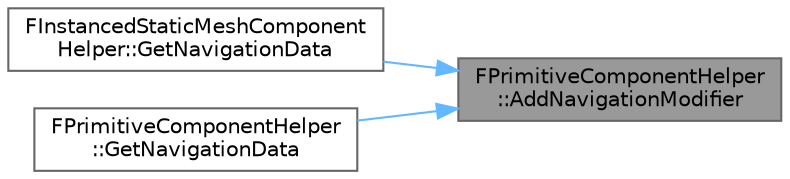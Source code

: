 digraph "FPrimitiveComponentHelper::AddNavigationModifier"
{
 // INTERACTIVE_SVG=YES
 // LATEX_PDF_SIZE
  bgcolor="transparent";
  edge [fontname=Helvetica,fontsize=10,labelfontname=Helvetica,labelfontsize=10];
  node [fontname=Helvetica,fontsize=10,shape=box,height=0.2,width=0.4];
  rankdir="RL";
  Node1 [id="Node000001",label="FPrimitiveComponentHelper\l::AddNavigationModifier",height=0.2,width=0.4,color="gray40", fillcolor="grey60", style="filled", fontcolor="black",tooltip=" "];
  Node1 -> Node2 [id="edge1_Node000001_Node000002",dir="back",color="steelblue1",style="solid",tooltip=" "];
  Node2 [id="Node000002",label="FInstancedStaticMeshComponent\lHelper::GetNavigationData",height=0.2,width=0.4,color="grey40", fillcolor="white", style="filled",URL="$df/d11/classFInstancedStaticMeshComponentHelper.html#a974c514706aeddc93dc5fceb7ce7373f",tooltip=" "];
  Node1 -> Node3 [id="edge2_Node000001_Node000003",dir="back",color="steelblue1",style="solid",tooltip=" "];
  Node3 [id="Node000003",label="FPrimitiveComponentHelper\l::GetNavigationData",height=0.2,width=0.4,color="grey40", fillcolor="white", style="filled",URL="$db/dda/classFPrimitiveComponentHelper.html#a88a7dcf8b7bd375f9f0248c74adb2d79",tooltip=" "];
}
